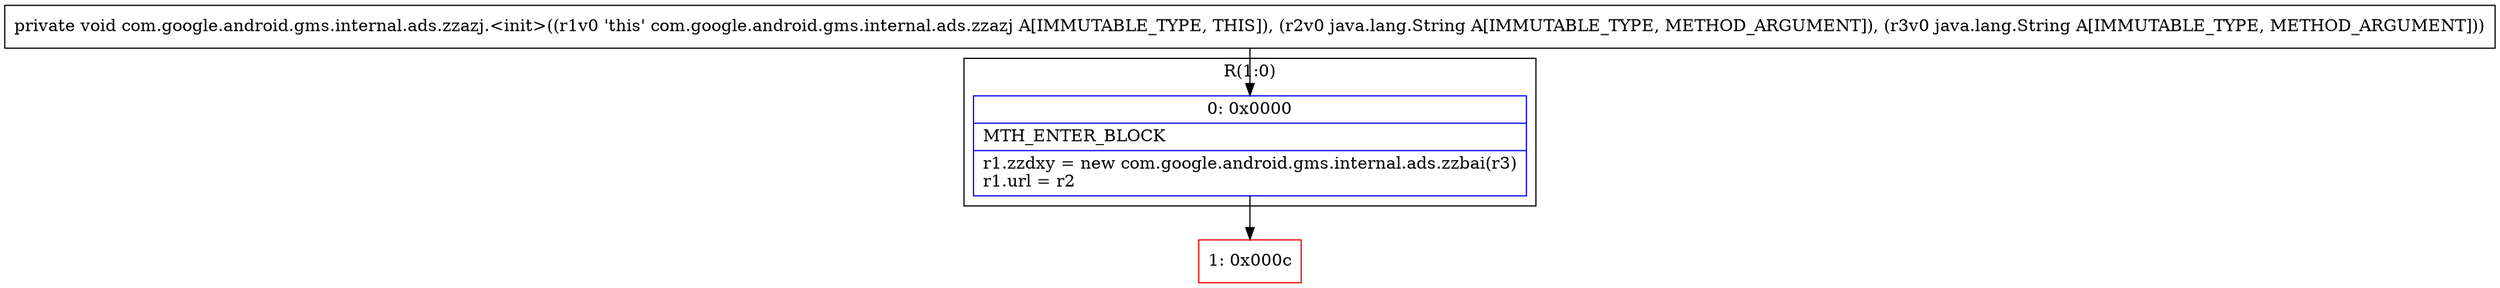 digraph "CFG forcom.google.android.gms.internal.ads.zzazj.\<init\>(Ljava\/lang\/String;Ljava\/lang\/String;)V" {
subgraph cluster_Region_1214139469 {
label = "R(1:0)";
node [shape=record,color=blue];
Node_0 [shape=record,label="{0\:\ 0x0000|MTH_ENTER_BLOCK\l|r1.zzdxy = new com.google.android.gms.internal.ads.zzbai(r3)\lr1.url = r2\l}"];
}
Node_1 [shape=record,color=red,label="{1\:\ 0x000c}"];
MethodNode[shape=record,label="{private void com.google.android.gms.internal.ads.zzazj.\<init\>((r1v0 'this' com.google.android.gms.internal.ads.zzazj A[IMMUTABLE_TYPE, THIS]), (r2v0 java.lang.String A[IMMUTABLE_TYPE, METHOD_ARGUMENT]), (r3v0 java.lang.String A[IMMUTABLE_TYPE, METHOD_ARGUMENT])) }"];
MethodNode -> Node_0;
Node_0 -> Node_1;
}

